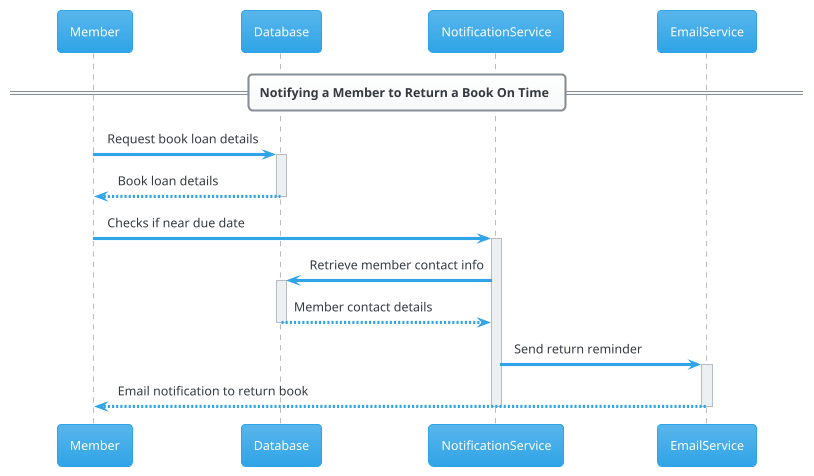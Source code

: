 @startuml
!theme cerulean

participant Member as member
participant "Database" as db
participant "NotificationService" as notif
participant "EmailService" as email

== Notifying a Member to Return a Book On Time ==

member -> db: Request book loan details
activate db
db --> member: Book loan details
deactivate db

member -> notif: Checks if near due date
activate notif
notif -> db: Retrieve member contact info
activate db
db --> notif: Member contact details
deactivate db

notif -> email: Send return reminder
activate email
email --> member: Email notification to return book
deactivate email
deactivate notif

@enduml